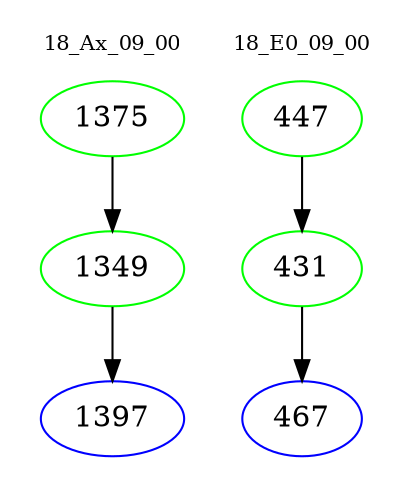 digraph{
subgraph cluster_0 {
color = white
label = "18_Ax_09_00";
fontsize=10;
T0_1375 [label="1375", color="green"]
T0_1375 -> T0_1349 [color="black"]
T0_1349 [label="1349", color="green"]
T0_1349 -> T0_1397 [color="black"]
T0_1397 [label="1397", color="blue"]
}
subgraph cluster_1 {
color = white
label = "18_E0_09_00";
fontsize=10;
T1_447 [label="447", color="green"]
T1_447 -> T1_431 [color="black"]
T1_431 [label="431", color="green"]
T1_431 -> T1_467 [color="black"]
T1_467 [label="467", color="blue"]
}
}
